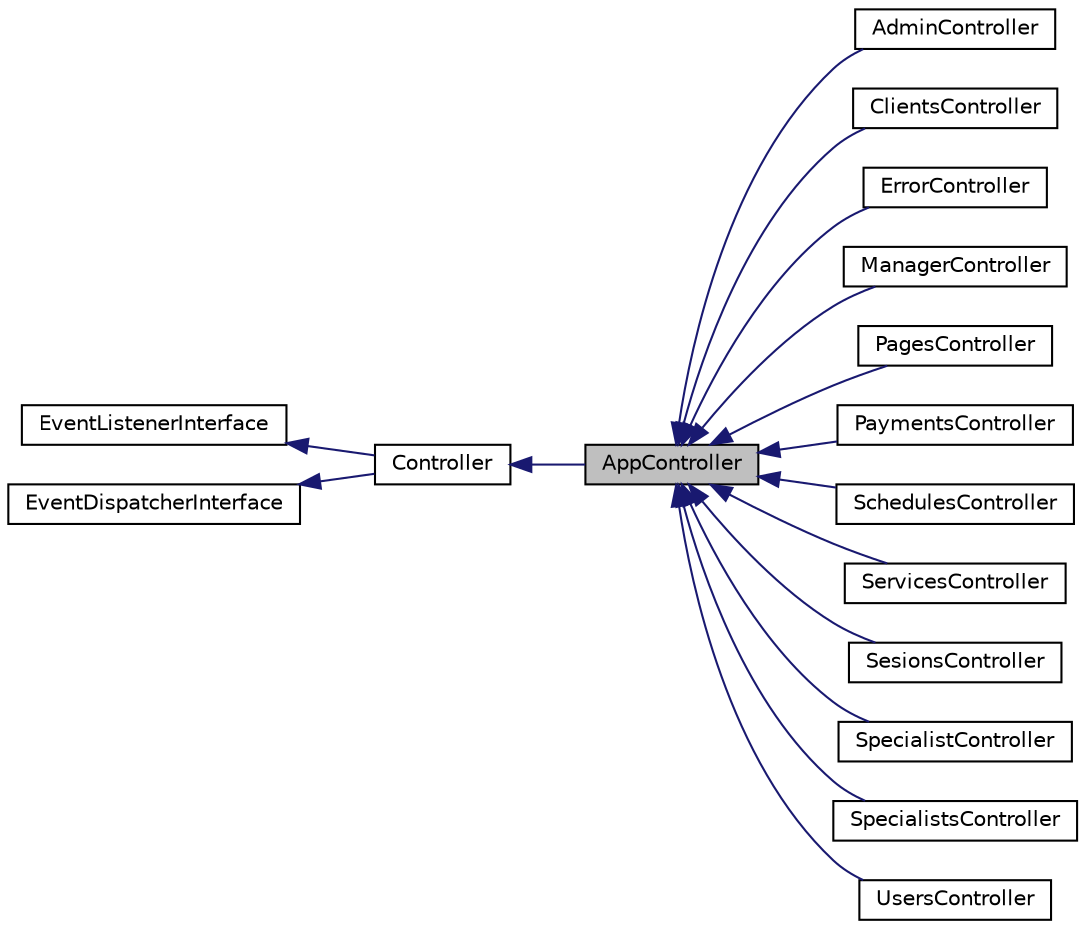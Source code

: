 digraph "AppController"
{
  edge [fontname="Helvetica",fontsize="10",labelfontname="Helvetica",labelfontsize="10"];
  node [fontname="Helvetica",fontsize="10",shape=record];
  rankdir="LR";
  Node1 [label="AppController",height=0.2,width=0.4,color="black", fillcolor="grey75", style="filled", fontcolor="black"];
  Node2 -> Node1 [dir="back",color="midnightblue",fontsize="10",style="solid",fontname="Helvetica"];
  Node2 [label="Controller",height=0.2,width=0.4,color="black", fillcolor="white", style="filled",URL="$class_cake_1_1_controller_1_1_controller.html"];
  Node3 -> Node2 [dir="back",color="midnightblue",fontsize="10",style="solid",fontname="Helvetica"];
  Node3 [label="EventListenerInterface",height=0.2,width=0.4,color="black", fillcolor="white", style="filled",URL="$interface_cake_1_1_event_1_1_event_listener_interface.html"];
  Node4 -> Node2 [dir="back",color="midnightblue",fontsize="10",style="solid",fontname="Helvetica"];
  Node4 [label="EventDispatcherInterface",height=0.2,width=0.4,color="black", fillcolor="white", style="filled",URL="$interface_cake_1_1_event_1_1_event_dispatcher_interface.html"];
  Node1 -> Node5 [dir="back",color="midnightblue",fontsize="10",style="solid",fontname="Helvetica"];
  Node5 [label="AdminController",height=0.2,width=0.4,color="black", fillcolor="white", style="filled",URL="$class_app_1_1_controller_1_1_admin_controller.html"];
  Node1 -> Node6 [dir="back",color="midnightblue",fontsize="10",style="solid",fontname="Helvetica"];
  Node6 [label="ClientsController",height=0.2,width=0.4,color="black", fillcolor="white", style="filled",URL="$class_app_1_1_controller_1_1_clients_controller.html"];
  Node1 -> Node7 [dir="back",color="midnightblue",fontsize="10",style="solid",fontname="Helvetica"];
  Node7 [label="ErrorController",height=0.2,width=0.4,color="black", fillcolor="white", style="filled",URL="$class_app_1_1_controller_1_1_error_controller.html"];
  Node1 -> Node8 [dir="back",color="midnightblue",fontsize="10",style="solid",fontname="Helvetica"];
  Node8 [label="ManagerController",height=0.2,width=0.4,color="black", fillcolor="white", style="filled",URL="$class_app_1_1_controller_1_1_manager_controller.html"];
  Node1 -> Node9 [dir="back",color="midnightblue",fontsize="10",style="solid",fontname="Helvetica"];
  Node9 [label="PagesController",height=0.2,width=0.4,color="black", fillcolor="white", style="filled",URL="$class_app_1_1_controller_1_1_pages_controller.html"];
  Node1 -> Node10 [dir="back",color="midnightblue",fontsize="10",style="solid",fontname="Helvetica"];
  Node10 [label="PaymentsController",height=0.2,width=0.4,color="black", fillcolor="white", style="filled",URL="$class_app_1_1_controller_1_1_payments_controller.html"];
  Node1 -> Node11 [dir="back",color="midnightblue",fontsize="10",style="solid",fontname="Helvetica"];
  Node11 [label="SchedulesController",height=0.2,width=0.4,color="black", fillcolor="white", style="filled",URL="$class_app_1_1_controller_1_1_schedules_controller.html"];
  Node1 -> Node12 [dir="back",color="midnightblue",fontsize="10",style="solid",fontname="Helvetica"];
  Node12 [label="ServicesController",height=0.2,width=0.4,color="black", fillcolor="white", style="filled",URL="$class_app_1_1_controller_1_1_services_controller.html"];
  Node1 -> Node13 [dir="back",color="midnightblue",fontsize="10",style="solid",fontname="Helvetica"];
  Node13 [label="SesionsController",height=0.2,width=0.4,color="black", fillcolor="white", style="filled",URL="$class_app_1_1_controller_1_1_sesions_controller.html"];
  Node1 -> Node14 [dir="back",color="midnightblue",fontsize="10",style="solid",fontname="Helvetica"];
  Node14 [label="SpecialistController",height=0.2,width=0.4,color="black", fillcolor="white", style="filled",URL="$class_app_1_1_controller_1_1_specialist_controller.html"];
  Node1 -> Node15 [dir="back",color="midnightblue",fontsize="10",style="solid",fontname="Helvetica"];
  Node15 [label="SpecialistsController",height=0.2,width=0.4,color="black", fillcolor="white", style="filled",URL="$class_app_1_1_controller_1_1_specialists_controller.html"];
  Node1 -> Node16 [dir="back",color="midnightblue",fontsize="10",style="solid",fontname="Helvetica"];
  Node16 [label="UsersController",height=0.2,width=0.4,color="black", fillcolor="white", style="filled",URL="$class_app_1_1_controller_1_1_users_controller.html"];
}
